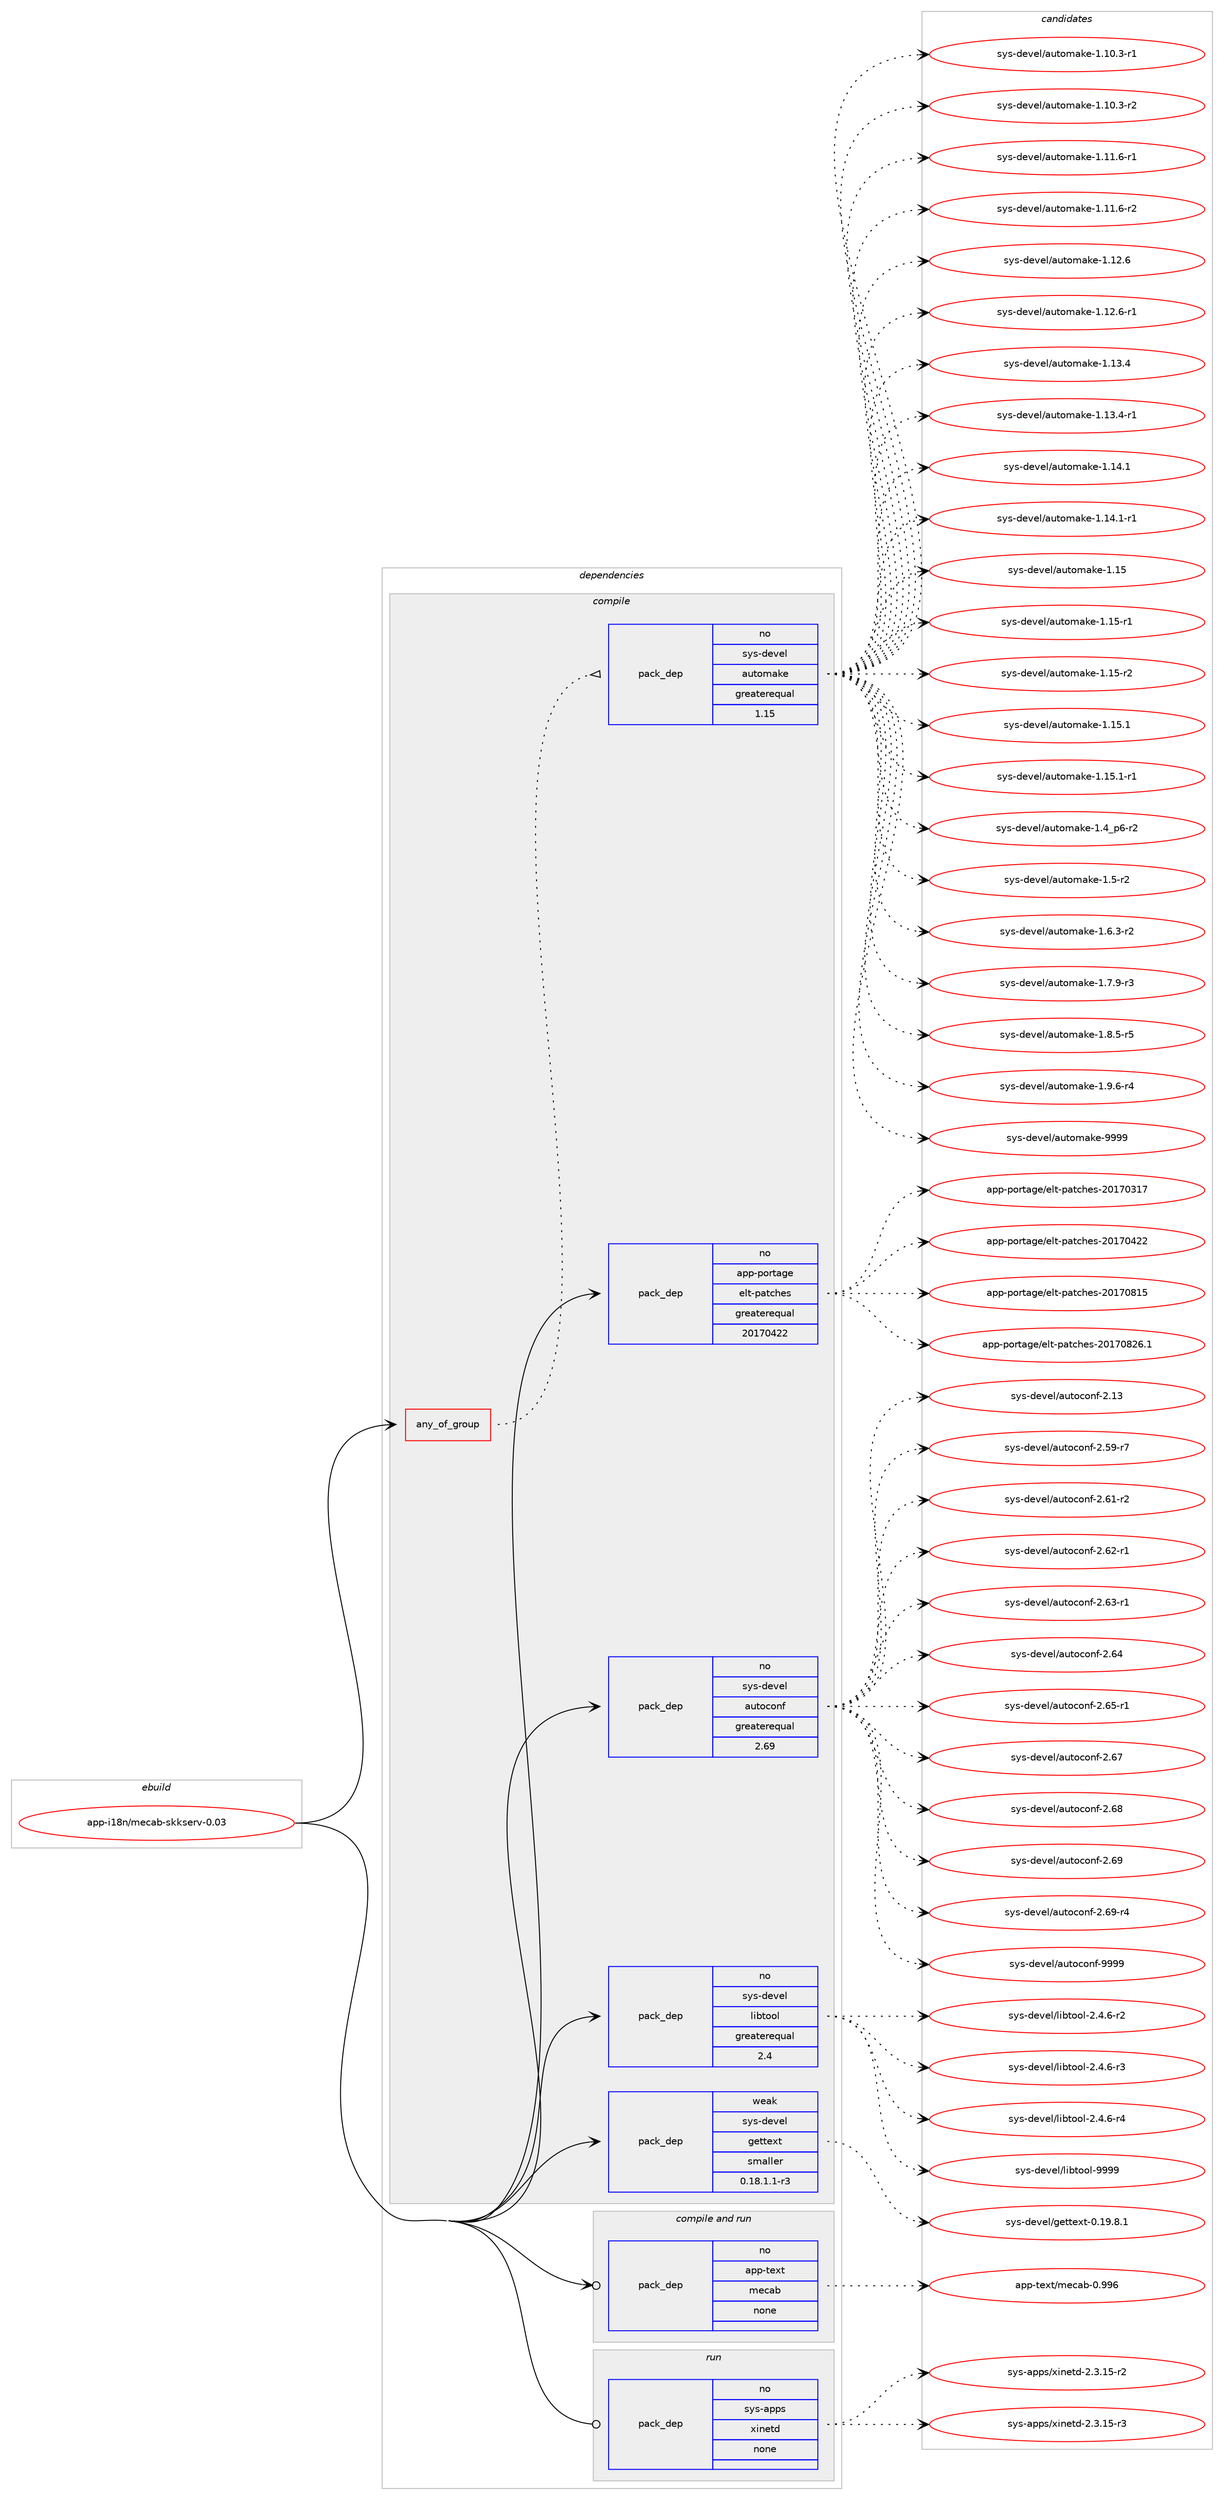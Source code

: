 digraph prolog {

# *************
# Graph options
# *************

newrank=true;
concentrate=true;
compound=true;
graph [rankdir=LR,fontname=Helvetica,fontsize=10,ranksep=1.5];#, ranksep=2.5, nodesep=0.2];
edge  [arrowhead=vee];
node  [fontname=Helvetica,fontsize=10];

# **********
# The ebuild
# **********

subgraph cluster_leftcol {
color=gray;
rank=same;
label=<<i>ebuild</i>>;
id [label="app-i18n/mecab-skkserv-0.03", color=red, width=4, href="../app-i18n/mecab-skkserv-0.03.svg"];
}

# ****************
# The dependencies
# ****************

subgraph cluster_midcol {
color=gray;
label=<<i>dependencies</i>>;
subgraph cluster_compile {
fillcolor="#eeeeee";
style=filled;
label=<<i>compile</i>>;
subgraph any666 {
dependency43327 [label=<<TABLE BORDER="0" CELLBORDER="1" CELLSPACING="0" CELLPADDING="4"><TR><TD CELLPADDING="10">any_of_group</TD></TR></TABLE>>, shape=none, color=red];subgraph pack30740 {
dependency43328 [label=<<TABLE BORDER="0" CELLBORDER="1" CELLSPACING="0" CELLPADDING="4" WIDTH="220"><TR><TD ROWSPAN="6" CELLPADDING="30">pack_dep</TD></TR><TR><TD WIDTH="110">no</TD></TR><TR><TD>sys-devel</TD></TR><TR><TD>automake</TD></TR><TR><TD>greaterequal</TD></TR><TR><TD>1.15</TD></TR></TABLE>>, shape=none, color=blue];
}
dependency43327:e -> dependency43328:w [weight=20,style="dotted",arrowhead="oinv"];
}
id:e -> dependency43327:w [weight=20,style="solid",arrowhead="vee"];
subgraph pack30741 {
dependency43329 [label=<<TABLE BORDER="0" CELLBORDER="1" CELLSPACING="0" CELLPADDING="4" WIDTH="220"><TR><TD ROWSPAN="6" CELLPADDING="30">pack_dep</TD></TR><TR><TD WIDTH="110">no</TD></TR><TR><TD>app-portage</TD></TR><TR><TD>elt-patches</TD></TR><TR><TD>greaterequal</TD></TR><TR><TD>20170422</TD></TR></TABLE>>, shape=none, color=blue];
}
id:e -> dependency43329:w [weight=20,style="solid",arrowhead="vee"];
subgraph pack30742 {
dependency43330 [label=<<TABLE BORDER="0" CELLBORDER="1" CELLSPACING="0" CELLPADDING="4" WIDTH="220"><TR><TD ROWSPAN="6" CELLPADDING="30">pack_dep</TD></TR><TR><TD WIDTH="110">no</TD></TR><TR><TD>sys-devel</TD></TR><TR><TD>autoconf</TD></TR><TR><TD>greaterequal</TD></TR><TR><TD>2.69</TD></TR></TABLE>>, shape=none, color=blue];
}
id:e -> dependency43330:w [weight=20,style="solid",arrowhead="vee"];
subgraph pack30743 {
dependency43331 [label=<<TABLE BORDER="0" CELLBORDER="1" CELLSPACING="0" CELLPADDING="4" WIDTH="220"><TR><TD ROWSPAN="6" CELLPADDING="30">pack_dep</TD></TR><TR><TD WIDTH="110">no</TD></TR><TR><TD>sys-devel</TD></TR><TR><TD>libtool</TD></TR><TR><TD>greaterequal</TD></TR><TR><TD>2.4</TD></TR></TABLE>>, shape=none, color=blue];
}
id:e -> dependency43331:w [weight=20,style="solid",arrowhead="vee"];
subgraph pack30744 {
dependency43332 [label=<<TABLE BORDER="0" CELLBORDER="1" CELLSPACING="0" CELLPADDING="4" WIDTH="220"><TR><TD ROWSPAN="6" CELLPADDING="30">pack_dep</TD></TR><TR><TD WIDTH="110">weak</TD></TR><TR><TD>sys-devel</TD></TR><TR><TD>gettext</TD></TR><TR><TD>smaller</TD></TR><TR><TD>0.18.1.1-r3</TD></TR></TABLE>>, shape=none, color=blue];
}
id:e -> dependency43332:w [weight=20,style="solid",arrowhead="vee"];
}
subgraph cluster_compileandrun {
fillcolor="#eeeeee";
style=filled;
label=<<i>compile and run</i>>;
subgraph pack30745 {
dependency43333 [label=<<TABLE BORDER="0" CELLBORDER="1" CELLSPACING="0" CELLPADDING="4" WIDTH="220"><TR><TD ROWSPAN="6" CELLPADDING="30">pack_dep</TD></TR><TR><TD WIDTH="110">no</TD></TR><TR><TD>app-text</TD></TR><TR><TD>mecab</TD></TR><TR><TD>none</TD></TR><TR><TD></TD></TR></TABLE>>, shape=none, color=blue];
}
id:e -> dependency43333:w [weight=20,style="solid",arrowhead="odotvee"];
}
subgraph cluster_run {
fillcolor="#eeeeee";
style=filled;
label=<<i>run</i>>;
subgraph pack30746 {
dependency43334 [label=<<TABLE BORDER="0" CELLBORDER="1" CELLSPACING="0" CELLPADDING="4" WIDTH="220"><TR><TD ROWSPAN="6" CELLPADDING="30">pack_dep</TD></TR><TR><TD WIDTH="110">no</TD></TR><TR><TD>sys-apps</TD></TR><TR><TD>xinetd</TD></TR><TR><TD>none</TD></TR><TR><TD></TD></TR></TABLE>>, shape=none, color=blue];
}
id:e -> dependency43334:w [weight=20,style="solid",arrowhead="odot"];
}
}

# **************
# The candidates
# **************

subgraph cluster_choices {
rank=same;
color=gray;
label=<<i>candidates</i>>;

subgraph choice30740 {
color=black;
nodesep=1;
choice11512111545100101118101108479711711611110997107101454946494846514511449 [label="sys-devel/automake-1.10.3-r1", color=red, width=4,href="../sys-devel/automake-1.10.3-r1.svg"];
choice11512111545100101118101108479711711611110997107101454946494846514511450 [label="sys-devel/automake-1.10.3-r2", color=red, width=4,href="../sys-devel/automake-1.10.3-r2.svg"];
choice11512111545100101118101108479711711611110997107101454946494946544511449 [label="sys-devel/automake-1.11.6-r1", color=red, width=4,href="../sys-devel/automake-1.11.6-r1.svg"];
choice11512111545100101118101108479711711611110997107101454946494946544511450 [label="sys-devel/automake-1.11.6-r2", color=red, width=4,href="../sys-devel/automake-1.11.6-r2.svg"];
choice1151211154510010111810110847971171161111099710710145494649504654 [label="sys-devel/automake-1.12.6", color=red, width=4,href="../sys-devel/automake-1.12.6.svg"];
choice11512111545100101118101108479711711611110997107101454946495046544511449 [label="sys-devel/automake-1.12.6-r1", color=red, width=4,href="../sys-devel/automake-1.12.6-r1.svg"];
choice1151211154510010111810110847971171161111099710710145494649514652 [label="sys-devel/automake-1.13.4", color=red, width=4,href="../sys-devel/automake-1.13.4.svg"];
choice11512111545100101118101108479711711611110997107101454946495146524511449 [label="sys-devel/automake-1.13.4-r1", color=red, width=4,href="../sys-devel/automake-1.13.4-r1.svg"];
choice1151211154510010111810110847971171161111099710710145494649524649 [label="sys-devel/automake-1.14.1", color=red, width=4,href="../sys-devel/automake-1.14.1.svg"];
choice11512111545100101118101108479711711611110997107101454946495246494511449 [label="sys-devel/automake-1.14.1-r1", color=red, width=4,href="../sys-devel/automake-1.14.1-r1.svg"];
choice115121115451001011181011084797117116111109971071014549464953 [label="sys-devel/automake-1.15", color=red, width=4,href="../sys-devel/automake-1.15.svg"];
choice1151211154510010111810110847971171161111099710710145494649534511449 [label="sys-devel/automake-1.15-r1", color=red, width=4,href="../sys-devel/automake-1.15-r1.svg"];
choice1151211154510010111810110847971171161111099710710145494649534511450 [label="sys-devel/automake-1.15-r2", color=red, width=4,href="../sys-devel/automake-1.15-r2.svg"];
choice1151211154510010111810110847971171161111099710710145494649534649 [label="sys-devel/automake-1.15.1", color=red, width=4,href="../sys-devel/automake-1.15.1.svg"];
choice11512111545100101118101108479711711611110997107101454946495346494511449 [label="sys-devel/automake-1.15.1-r1", color=red, width=4,href="../sys-devel/automake-1.15.1-r1.svg"];
choice115121115451001011181011084797117116111109971071014549465295112544511450 [label="sys-devel/automake-1.4_p6-r2", color=red, width=4,href="../sys-devel/automake-1.4_p6-r2.svg"];
choice11512111545100101118101108479711711611110997107101454946534511450 [label="sys-devel/automake-1.5-r2", color=red, width=4,href="../sys-devel/automake-1.5-r2.svg"];
choice115121115451001011181011084797117116111109971071014549465446514511450 [label="sys-devel/automake-1.6.3-r2", color=red, width=4,href="../sys-devel/automake-1.6.3-r2.svg"];
choice115121115451001011181011084797117116111109971071014549465546574511451 [label="sys-devel/automake-1.7.9-r3", color=red, width=4,href="../sys-devel/automake-1.7.9-r3.svg"];
choice115121115451001011181011084797117116111109971071014549465646534511453 [label="sys-devel/automake-1.8.5-r5", color=red, width=4,href="../sys-devel/automake-1.8.5-r5.svg"];
choice115121115451001011181011084797117116111109971071014549465746544511452 [label="sys-devel/automake-1.9.6-r4", color=red, width=4,href="../sys-devel/automake-1.9.6-r4.svg"];
choice115121115451001011181011084797117116111109971071014557575757 [label="sys-devel/automake-9999", color=red, width=4,href="../sys-devel/automake-9999.svg"];
dependency43328:e -> choice11512111545100101118101108479711711611110997107101454946494846514511449:w [style=dotted,weight="100"];
dependency43328:e -> choice11512111545100101118101108479711711611110997107101454946494846514511450:w [style=dotted,weight="100"];
dependency43328:e -> choice11512111545100101118101108479711711611110997107101454946494946544511449:w [style=dotted,weight="100"];
dependency43328:e -> choice11512111545100101118101108479711711611110997107101454946494946544511450:w [style=dotted,weight="100"];
dependency43328:e -> choice1151211154510010111810110847971171161111099710710145494649504654:w [style=dotted,weight="100"];
dependency43328:e -> choice11512111545100101118101108479711711611110997107101454946495046544511449:w [style=dotted,weight="100"];
dependency43328:e -> choice1151211154510010111810110847971171161111099710710145494649514652:w [style=dotted,weight="100"];
dependency43328:e -> choice11512111545100101118101108479711711611110997107101454946495146524511449:w [style=dotted,weight="100"];
dependency43328:e -> choice1151211154510010111810110847971171161111099710710145494649524649:w [style=dotted,weight="100"];
dependency43328:e -> choice11512111545100101118101108479711711611110997107101454946495246494511449:w [style=dotted,weight="100"];
dependency43328:e -> choice115121115451001011181011084797117116111109971071014549464953:w [style=dotted,weight="100"];
dependency43328:e -> choice1151211154510010111810110847971171161111099710710145494649534511449:w [style=dotted,weight="100"];
dependency43328:e -> choice1151211154510010111810110847971171161111099710710145494649534511450:w [style=dotted,weight="100"];
dependency43328:e -> choice1151211154510010111810110847971171161111099710710145494649534649:w [style=dotted,weight="100"];
dependency43328:e -> choice11512111545100101118101108479711711611110997107101454946495346494511449:w [style=dotted,weight="100"];
dependency43328:e -> choice115121115451001011181011084797117116111109971071014549465295112544511450:w [style=dotted,weight="100"];
dependency43328:e -> choice11512111545100101118101108479711711611110997107101454946534511450:w [style=dotted,weight="100"];
dependency43328:e -> choice115121115451001011181011084797117116111109971071014549465446514511450:w [style=dotted,weight="100"];
dependency43328:e -> choice115121115451001011181011084797117116111109971071014549465546574511451:w [style=dotted,weight="100"];
dependency43328:e -> choice115121115451001011181011084797117116111109971071014549465646534511453:w [style=dotted,weight="100"];
dependency43328:e -> choice115121115451001011181011084797117116111109971071014549465746544511452:w [style=dotted,weight="100"];
dependency43328:e -> choice115121115451001011181011084797117116111109971071014557575757:w [style=dotted,weight="100"];
}
subgraph choice30741 {
color=black;
nodesep=1;
choice97112112451121111141169710310147101108116451129711699104101115455048495548514955 [label="app-portage/elt-patches-20170317", color=red, width=4,href="../app-portage/elt-patches-20170317.svg"];
choice97112112451121111141169710310147101108116451129711699104101115455048495548525050 [label="app-portage/elt-patches-20170422", color=red, width=4,href="../app-portage/elt-patches-20170422.svg"];
choice97112112451121111141169710310147101108116451129711699104101115455048495548564953 [label="app-portage/elt-patches-20170815", color=red, width=4,href="../app-portage/elt-patches-20170815.svg"];
choice971121124511211111411697103101471011081164511297116991041011154550484955485650544649 [label="app-portage/elt-patches-20170826.1", color=red, width=4,href="../app-portage/elt-patches-20170826.1.svg"];
dependency43329:e -> choice97112112451121111141169710310147101108116451129711699104101115455048495548514955:w [style=dotted,weight="100"];
dependency43329:e -> choice97112112451121111141169710310147101108116451129711699104101115455048495548525050:w [style=dotted,weight="100"];
dependency43329:e -> choice97112112451121111141169710310147101108116451129711699104101115455048495548564953:w [style=dotted,weight="100"];
dependency43329:e -> choice971121124511211111411697103101471011081164511297116991041011154550484955485650544649:w [style=dotted,weight="100"];
}
subgraph choice30742 {
color=black;
nodesep=1;
choice115121115451001011181011084797117116111991111101024550464951 [label="sys-devel/autoconf-2.13", color=red, width=4,href="../sys-devel/autoconf-2.13.svg"];
choice1151211154510010111810110847971171161119911111010245504653574511455 [label="sys-devel/autoconf-2.59-r7", color=red, width=4,href="../sys-devel/autoconf-2.59-r7.svg"];
choice1151211154510010111810110847971171161119911111010245504654494511450 [label="sys-devel/autoconf-2.61-r2", color=red, width=4,href="../sys-devel/autoconf-2.61-r2.svg"];
choice1151211154510010111810110847971171161119911111010245504654504511449 [label="sys-devel/autoconf-2.62-r1", color=red, width=4,href="../sys-devel/autoconf-2.62-r1.svg"];
choice1151211154510010111810110847971171161119911111010245504654514511449 [label="sys-devel/autoconf-2.63-r1", color=red, width=4,href="../sys-devel/autoconf-2.63-r1.svg"];
choice115121115451001011181011084797117116111991111101024550465452 [label="sys-devel/autoconf-2.64", color=red, width=4,href="../sys-devel/autoconf-2.64.svg"];
choice1151211154510010111810110847971171161119911111010245504654534511449 [label="sys-devel/autoconf-2.65-r1", color=red, width=4,href="../sys-devel/autoconf-2.65-r1.svg"];
choice115121115451001011181011084797117116111991111101024550465455 [label="sys-devel/autoconf-2.67", color=red, width=4,href="../sys-devel/autoconf-2.67.svg"];
choice115121115451001011181011084797117116111991111101024550465456 [label="sys-devel/autoconf-2.68", color=red, width=4,href="../sys-devel/autoconf-2.68.svg"];
choice115121115451001011181011084797117116111991111101024550465457 [label="sys-devel/autoconf-2.69", color=red, width=4,href="../sys-devel/autoconf-2.69.svg"];
choice1151211154510010111810110847971171161119911111010245504654574511452 [label="sys-devel/autoconf-2.69-r4", color=red, width=4,href="../sys-devel/autoconf-2.69-r4.svg"];
choice115121115451001011181011084797117116111991111101024557575757 [label="sys-devel/autoconf-9999", color=red, width=4,href="../sys-devel/autoconf-9999.svg"];
dependency43330:e -> choice115121115451001011181011084797117116111991111101024550464951:w [style=dotted,weight="100"];
dependency43330:e -> choice1151211154510010111810110847971171161119911111010245504653574511455:w [style=dotted,weight="100"];
dependency43330:e -> choice1151211154510010111810110847971171161119911111010245504654494511450:w [style=dotted,weight="100"];
dependency43330:e -> choice1151211154510010111810110847971171161119911111010245504654504511449:w [style=dotted,weight="100"];
dependency43330:e -> choice1151211154510010111810110847971171161119911111010245504654514511449:w [style=dotted,weight="100"];
dependency43330:e -> choice115121115451001011181011084797117116111991111101024550465452:w [style=dotted,weight="100"];
dependency43330:e -> choice1151211154510010111810110847971171161119911111010245504654534511449:w [style=dotted,weight="100"];
dependency43330:e -> choice115121115451001011181011084797117116111991111101024550465455:w [style=dotted,weight="100"];
dependency43330:e -> choice115121115451001011181011084797117116111991111101024550465456:w [style=dotted,weight="100"];
dependency43330:e -> choice115121115451001011181011084797117116111991111101024550465457:w [style=dotted,weight="100"];
dependency43330:e -> choice1151211154510010111810110847971171161119911111010245504654574511452:w [style=dotted,weight="100"];
dependency43330:e -> choice115121115451001011181011084797117116111991111101024557575757:w [style=dotted,weight="100"];
}
subgraph choice30743 {
color=black;
nodesep=1;
choice1151211154510010111810110847108105981161111111084550465246544511450 [label="sys-devel/libtool-2.4.6-r2", color=red, width=4,href="../sys-devel/libtool-2.4.6-r2.svg"];
choice1151211154510010111810110847108105981161111111084550465246544511451 [label="sys-devel/libtool-2.4.6-r3", color=red, width=4,href="../sys-devel/libtool-2.4.6-r3.svg"];
choice1151211154510010111810110847108105981161111111084550465246544511452 [label="sys-devel/libtool-2.4.6-r4", color=red, width=4,href="../sys-devel/libtool-2.4.6-r4.svg"];
choice1151211154510010111810110847108105981161111111084557575757 [label="sys-devel/libtool-9999", color=red, width=4,href="../sys-devel/libtool-9999.svg"];
dependency43331:e -> choice1151211154510010111810110847108105981161111111084550465246544511450:w [style=dotted,weight="100"];
dependency43331:e -> choice1151211154510010111810110847108105981161111111084550465246544511451:w [style=dotted,weight="100"];
dependency43331:e -> choice1151211154510010111810110847108105981161111111084550465246544511452:w [style=dotted,weight="100"];
dependency43331:e -> choice1151211154510010111810110847108105981161111111084557575757:w [style=dotted,weight="100"];
}
subgraph choice30744 {
color=black;
nodesep=1;
choice1151211154510010111810110847103101116116101120116454846495746564649 [label="sys-devel/gettext-0.19.8.1", color=red, width=4,href="../sys-devel/gettext-0.19.8.1.svg"];
dependency43332:e -> choice1151211154510010111810110847103101116116101120116454846495746564649:w [style=dotted,weight="100"];
}
subgraph choice30745 {
color=black;
nodesep=1;
choice971121124511610112011647109101999798454846575754 [label="app-text/mecab-0.996", color=red, width=4,href="../app-text/mecab-0.996.svg"];
dependency43333:e -> choice971121124511610112011647109101999798454846575754:w [style=dotted,weight="100"];
}
subgraph choice30746 {
color=black;
nodesep=1;
choice115121115459711211211547120105110101116100455046514649534511450 [label="sys-apps/xinetd-2.3.15-r2", color=red, width=4,href="../sys-apps/xinetd-2.3.15-r2.svg"];
choice115121115459711211211547120105110101116100455046514649534511451 [label="sys-apps/xinetd-2.3.15-r3", color=red, width=4,href="../sys-apps/xinetd-2.3.15-r3.svg"];
dependency43334:e -> choice115121115459711211211547120105110101116100455046514649534511450:w [style=dotted,weight="100"];
dependency43334:e -> choice115121115459711211211547120105110101116100455046514649534511451:w [style=dotted,weight="100"];
}
}

}
